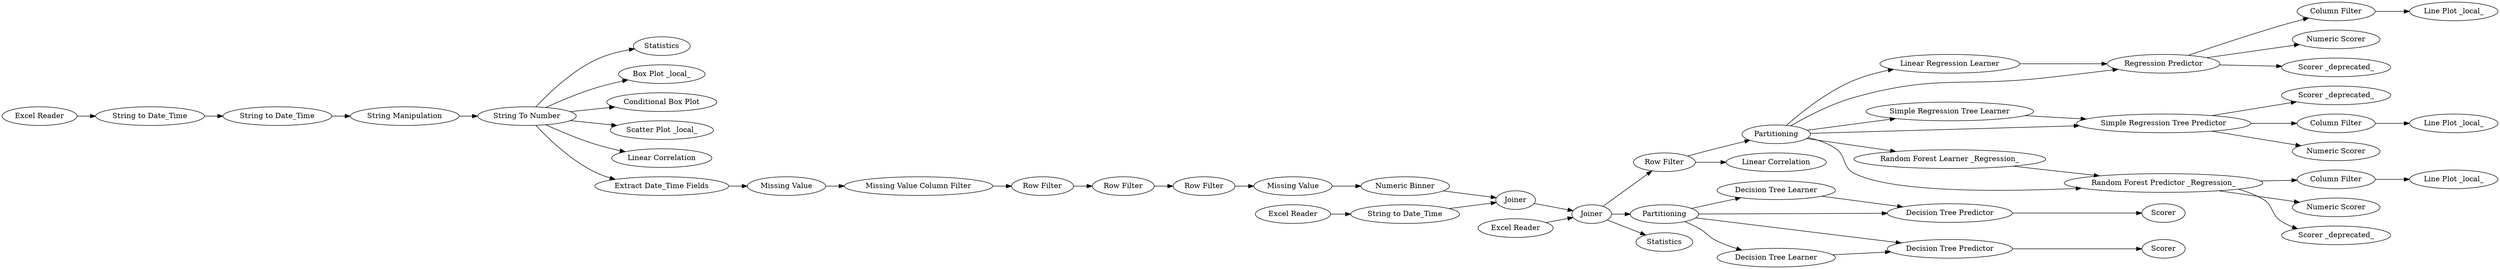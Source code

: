 digraph {
	1 [label="Excel Reader"]
	2 [label="String To Number"]
	3 [label=Statistics]
	4 [label="Box Plot _local_"]
	5 [label="Conditional Box Plot"]
	6 [label="Scatter Plot _local_"]
	7 [label="Linear Correlation"]
	8 [label="Extract Date_Time Fields"]
	14 [label="Missing Value Column Filter"]
	15 [label="Missing Value"]
	16 [label="Row Filter"]
	19 [label="String to Date_Time"]
	20 [label="String to Date_Time"]
	54 [label=Joiner]
	55 [label="Excel Reader"]
	56 [label="String to Date_Time"]
	58 [label=Partitioning]
	59 [label="Linear Regression Learner"]
	60 [label="Regression Predictor"]
	61 [label="Column Filter"]
	62 [label="Line Plot _local_"]
	63 [label="Simple Regression Tree Learner"]
	64 [label="Simple Regression Tree Predictor"]
	65 [label="Random Forest Learner _Regression_"]
	66 [label="Random Forest Predictor _Regression_"]
	68 [label="Scorer _deprecated_"]
	70 [label="Column Filter"]
	71 [label="Line Plot _local_"]
	72 [label="Numeric Scorer"]
	73 [label="Column Filter"]
	74 [label="Line Plot _local_"]
	75 [label="Numeric Scorer"]
	76 [label="Numeric Scorer"]
	77 [label="Missing Value"]
	78 [label="Row Filter"]
	79 [label="Numeric Binner"]
	80 [label="String Manipulation"]
	81 [label="Row Filter"]
	82 [label="Row Filter"]
	83 [label="Decision Tree Learner"]
	84 [label="Decision Tree Predictor"]
	85 [label=Partitioning]
	86 [label="Decision Tree Predictor"]
	87 [label="Decision Tree Learner"]
	88 [label=Scorer]
	89 [label=Scorer]
	90 [label="Excel Reader"]
	91 [label=Joiner]
	92 [label=Statistics]
	93 [label="Linear Correlation"]
	97 [label="Scorer _deprecated_"]
	98 [label="Scorer _deprecated_"]
	1 -> 19
	2 -> 3
	2 -> 6
	2 -> 7
	2 -> 4
	2 -> 5
	2 -> 8
	8 -> 77
	14 -> 16
	15 -> 79
	16 -> 78
	19 -> 20
	20 -> 80
	54 -> 91
	55 -> 56
	56 -> 54
	58 -> 59
	58 -> 63
	58 -> 60
	58 -> 66
	58 -> 64
	58 -> 65
	59 -> 60
	60 -> 61
	60 -> 97
	60 -> 76
	61 -> 62
	63 -> 64
	64 -> 68
	64 -> 70
	64 -> 72
	65 -> 66
	66 -> 75
	66 -> 73
	66 -> 98
	70 -> 71
	73 -> 74
	77 -> 14
	78 -> 81
	79 -> 54
	80 -> 2
	81 -> 15
	82 -> 58
	82 -> 93
	83 -> 84
	84 -> 88
	85 -> 84
	85 -> 87
	85 -> 86
	85 -> 83
	86 -> 89
	87 -> 86
	90 -> 91
	91 -> 92
	91 -> 82
	91 -> 85
	rankdir=LR
}

